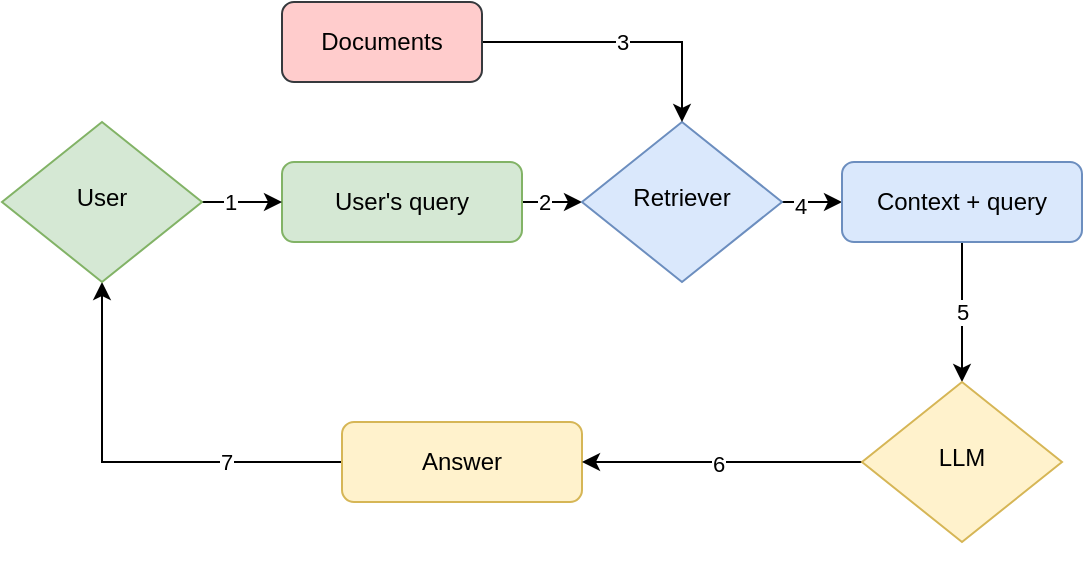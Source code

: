 <mxfile version="24.6.4" type="device">
  <diagram id="C5RBs43oDa-KdzZeNtuy" name="Page-1">
    <mxGraphModel dx="1050" dy="523" grid="1" gridSize="10" guides="1" tooltips="1" connect="1" arrows="1" fold="1" page="1" pageScale="1" pageWidth="827" pageHeight="1169" math="0" shadow="0">
      <root>
        <mxCell id="WIyWlLk6GJQsqaUBKTNV-0" />
        <mxCell id="WIyWlLk6GJQsqaUBKTNV-1" parent="WIyWlLk6GJQsqaUBKTNV-0" />
        <mxCell id="uoSRjugcO0uERVGzEy2A-21" value="" style="edgeStyle=orthogonalEdgeStyle;rounded=0;orthogonalLoop=1;jettySize=auto;html=1;" parent="WIyWlLk6GJQsqaUBKTNV-1" source="WIyWlLk6GJQsqaUBKTNV-3" target="WIyWlLk6GJQsqaUBKTNV-6" edge="1">
          <mxGeometry relative="1" as="geometry" />
        </mxCell>
        <mxCell id="GFTDQkajoeSnKDixcinG-1" value="2" style="edgeLabel;html=1;align=center;verticalAlign=middle;resizable=0;points=[];" vertex="1" connectable="0" parent="uoSRjugcO0uERVGzEy2A-21">
          <mxGeometry x="0.232" y="-3" relative="1" as="geometry">
            <mxPoint y="-3" as="offset" />
          </mxGeometry>
        </mxCell>
        <mxCell id="WIyWlLk6GJQsqaUBKTNV-3" value="User&#39;s query" style="rounded=1;whiteSpace=wrap;html=1;fontSize=12;glass=0;strokeWidth=1;shadow=0;fillColor=#d5e8d4;strokeColor=#82b366;" parent="WIyWlLk6GJQsqaUBKTNV-1" vertex="1">
          <mxGeometry x="160" y="270" width="120" height="40" as="geometry" />
        </mxCell>
        <mxCell id="uoSRjugcO0uERVGzEy2A-3" value="" style="edgeStyle=orthogonalEdgeStyle;rounded=0;orthogonalLoop=1;jettySize=auto;html=1;" parent="WIyWlLk6GJQsqaUBKTNV-1" source="WIyWlLk6GJQsqaUBKTNV-6" target="uoSRjugcO0uERVGzEy2A-2" edge="1">
          <mxGeometry relative="1" as="geometry" />
        </mxCell>
        <mxCell id="GFTDQkajoeSnKDixcinG-3" value="4" style="edgeLabel;html=1;align=center;verticalAlign=middle;resizable=0;points=[];" vertex="1" connectable="0" parent="uoSRjugcO0uERVGzEy2A-3">
          <mxGeometry x="-0.648" y="-2" relative="1" as="geometry">
            <mxPoint as="offset" />
          </mxGeometry>
        </mxCell>
        <mxCell id="WIyWlLk6GJQsqaUBKTNV-6" value="Retriever" style="rhombus;whiteSpace=wrap;html=1;shadow=0;fontFamily=Helvetica;fontSize=12;align=center;strokeWidth=1;spacing=6;spacingTop=-4;fillColor=#dae8fc;strokeColor=#6c8ebf;" parent="WIyWlLk6GJQsqaUBKTNV-1" vertex="1">
          <mxGeometry x="310" y="250" width="100" height="80" as="geometry" />
        </mxCell>
        <mxCell id="uoSRjugcO0uERVGzEy2A-0" value="3" style="edgeStyle=orthogonalEdgeStyle;rounded=0;orthogonalLoop=1;jettySize=auto;html=1;" parent="WIyWlLk6GJQsqaUBKTNV-1" source="WIyWlLk6GJQsqaUBKTNV-7" target="WIyWlLk6GJQsqaUBKTNV-6" edge="1">
          <mxGeometry relative="1" as="geometry" />
        </mxCell>
        <mxCell id="WIyWlLk6GJQsqaUBKTNV-7" value="Documents" style="rounded=1;whiteSpace=wrap;html=1;fontSize=12;glass=0;strokeWidth=1;shadow=0;fillColor=#ffcccc;strokeColor=#36393d;" parent="WIyWlLk6GJQsqaUBKTNV-1" vertex="1">
          <mxGeometry x="160" y="190" width="100" height="40" as="geometry" />
        </mxCell>
        <mxCell id="odlUD8whu1sBrSwScwd0-7" style="edgeStyle=orthogonalEdgeStyle;rounded=0;orthogonalLoop=1;jettySize=auto;html=1;entryX=0.5;entryY=1;entryDx=0;entryDy=0;" parent="WIyWlLk6GJQsqaUBKTNV-1" source="WIyWlLk6GJQsqaUBKTNV-11" target="uoSRjugcO0uERVGzEy2A-9" edge="1">
          <mxGeometry relative="1" as="geometry">
            <mxPoint x="250" y="420" as="targetPoint" />
          </mxGeometry>
        </mxCell>
        <mxCell id="GFTDQkajoeSnKDixcinG-6" value="7" style="edgeLabel;html=1;align=center;verticalAlign=middle;resizable=0;points=[];" vertex="1" connectable="0" parent="odlUD8whu1sBrSwScwd0-7">
          <mxGeometry x="-0.446" relative="1" as="geometry">
            <mxPoint as="offset" />
          </mxGeometry>
        </mxCell>
        <mxCell id="WIyWlLk6GJQsqaUBKTNV-11" value="Answer" style="rounded=1;whiteSpace=wrap;html=1;fontSize=12;glass=0;strokeWidth=1;shadow=0;fillColor=#fff2cc;strokeColor=#d6b656;" parent="WIyWlLk6GJQsqaUBKTNV-1" vertex="1">
          <mxGeometry x="190" y="400" width="120" height="40" as="geometry" />
        </mxCell>
        <mxCell id="uoSRjugcO0uERVGzEy2A-5" value="" style="edgeStyle=orthogonalEdgeStyle;rounded=0;orthogonalLoop=1;jettySize=auto;html=1;" parent="WIyWlLk6GJQsqaUBKTNV-1" source="uoSRjugcO0uERVGzEy2A-2" target="uoSRjugcO0uERVGzEy2A-4" edge="1">
          <mxGeometry relative="1" as="geometry" />
        </mxCell>
        <mxCell id="GFTDQkajoeSnKDixcinG-4" value="5" style="edgeLabel;html=1;align=center;verticalAlign=middle;resizable=0;points=[];" vertex="1" connectable="0" parent="uoSRjugcO0uERVGzEy2A-5">
          <mxGeometry x="-0.011" relative="1" as="geometry">
            <mxPoint as="offset" />
          </mxGeometry>
        </mxCell>
        <mxCell id="uoSRjugcO0uERVGzEy2A-2" value="Context + query" style="rounded=1;whiteSpace=wrap;html=1;fontSize=12;glass=0;strokeWidth=1;shadow=0;fillColor=#dae8fc;strokeColor=#6c8ebf;" parent="WIyWlLk6GJQsqaUBKTNV-1" vertex="1">
          <mxGeometry x="440" y="270" width="120" height="40" as="geometry" />
        </mxCell>
        <mxCell id="uoSRjugcO0uERVGzEy2A-7" value="" style="edgeStyle=orthogonalEdgeStyle;rounded=0;orthogonalLoop=1;jettySize=auto;html=1;exitX=0.5;exitY=1;exitDx=0;exitDy=0;" parent="WIyWlLk6GJQsqaUBKTNV-1" source="uoSRjugcO0uERVGzEy2A-4" target="WIyWlLk6GJQsqaUBKTNV-11" edge="1">
          <mxGeometry relative="1" as="geometry">
            <Array as="points">
              <mxPoint x="440" y="420" />
              <mxPoint x="440" y="420" />
            </Array>
          </mxGeometry>
        </mxCell>
        <mxCell id="GFTDQkajoeSnKDixcinG-5" value="6" style="edgeLabel;html=1;align=center;verticalAlign=middle;resizable=0;points=[];" vertex="1" connectable="0" parent="uoSRjugcO0uERVGzEy2A-7">
          <mxGeometry x="0.41" y="1" relative="1" as="geometry">
            <mxPoint as="offset" />
          </mxGeometry>
        </mxCell>
        <mxCell id="uoSRjugcO0uERVGzEy2A-4" value="LLM" style="rhombus;whiteSpace=wrap;html=1;shadow=0;fontFamily=Helvetica;fontSize=12;align=center;strokeWidth=1;spacing=6;spacingTop=-4;fillColor=#fff2cc;strokeColor=#d6b656;" parent="WIyWlLk6GJQsqaUBKTNV-1" vertex="1">
          <mxGeometry x="450" y="380" width="100" height="80" as="geometry" />
        </mxCell>
        <mxCell id="uoSRjugcO0uERVGzEy2A-16" value="" style="edgeStyle=orthogonalEdgeStyle;rounded=0;orthogonalLoop=1;jettySize=auto;html=1;" parent="WIyWlLk6GJQsqaUBKTNV-1" source="uoSRjugcO0uERVGzEy2A-9" target="WIyWlLk6GJQsqaUBKTNV-3" edge="1">
          <mxGeometry relative="1" as="geometry" />
        </mxCell>
        <mxCell id="GFTDQkajoeSnKDixcinG-0" value="1" style="edgeLabel;html=1;align=center;verticalAlign=middle;resizable=0;points=[];" vertex="1" connectable="0" parent="uoSRjugcO0uERVGzEy2A-16">
          <mxGeometry x="-0.31" relative="1" as="geometry">
            <mxPoint as="offset" />
          </mxGeometry>
        </mxCell>
        <mxCell id="uoSRjugcO0uERVGzEy2A-9" value="User" style="rhombus;whiteSpace=wrap;html=1;shadow=0;fontFamily=Helvetica;fontSize=12;align=center;strokeWidth=1;spacing=6;spacingTop=-4;fillColor=#d5e8d4;strokeColor=#82b366;" parent="WIyWlLk6GJQsqaUBKTNV-1" vertex="1">
          <mxGeometry x="20" y="250" width="100" height="80" as="geometry" />
        </mxCell>
      </root>
    </mxGraphModel>
  </diagram>
</mxfile>
